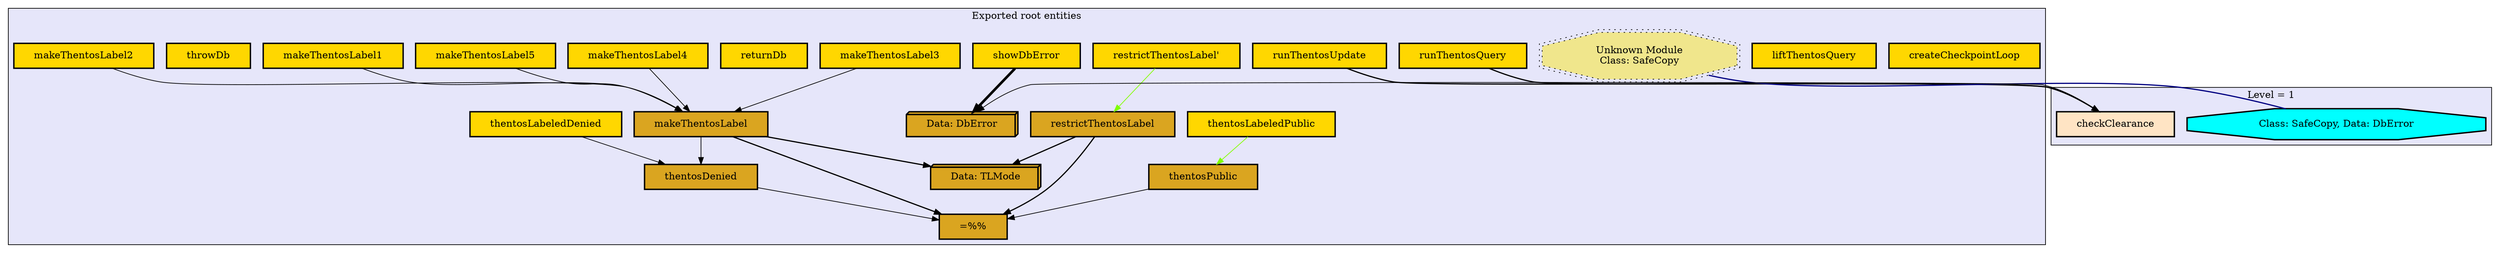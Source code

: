 digraph "Levels within Thentos.DB.Core" {
    node [margin="0.4,0.1"
         ,style=filled];
    subgraph cluster_0 {
        graph [label="Exported root entities"
              ,style=filled
              ,fillcolor=lavender];
        1 [label="=%%"
          ,shape=box
          ,fillcolor=goldenrod
          ,style="filled,bold"];
        2 [label="Data: DbError"
          ,shape=box3d
          ,fillcolor=goldenrod
          ,style="filled,bold"];
        15 [label="Data: TLMode"
           ,shape=box3d
           ,fillcolor=goldenrod
           ,style="filled,bold"];
        20 [label=createCheckpointLoop
           ,shape=box
           ,fillcolor=gold
           ,style="filled,bold"];
        22 [label=liftThentosQuery
           ,shape=box
           ,fillcolor=gold
           ,style="filled,bold"];
        23 [label=makeThentosLabel
           ,shape=box
           ,fillcolor=goldenrod
           ,style="filled,bold"];
        24 [label=makeThentosLabel1
           ,shape=box
           ,fillcolor=gold
           ,style="filled,bold"];
        25 [label=makeThentosLabel2
           ,shape=box
           ,fillcolor=gold
           ,style="filled,bold"];
        26 [label=makeThentosLabel3
           ,shape=box
           ,fillcolor=gold
           ,style="filled,bold"];
        27 [label=makeThentosLabel4
           ,shape=box
           ,fillcolor=gold
           ,style="filled,bold"];
        28 [label=makeThentosLabel5
           ,shape=box
           ,fillcolor=gold
           ,style="filled,bold"];
        30 [label=restrictThentosLabel
           ,shape=box
           ,fillcolor=goldenrod
           ,style="filled,bold"];
        31 [label="restrictThentosLabel'"
           ,shape=box
           ,fillcolor=gold
           ,style="filled,bold"];
        32 [label=returnDb
           ,shape=box
           ,fillcolor=gold
           ,style="filled,bold"];
        33 [label=runThentosQuery
           ,shape=box
           ,fillcolor=gold
           ,style="filled,bold"];
        34 [label=runThentosUpdate
           ,shape=box
           ,fillcolor=gold
           ,style="filled,bold"];
        35 [label=showDbError
           ,shape=box
           ,fillcolor=gold
           ,style="filled,bold"];
        36 [label=thentosDenied
           ,shape=box
           ,fillcolor=goldenrod
           ,style="filled,bold"];
        37 [label=thentosLabeledDenied
           ,shape=box
           ,fillcolor=gold
           ,style="filled,bold"];
        38 [label=thentosLabeledPublic
           ,shape=box
           ,fillcolor=gold
           ,style="filled,bold"];
        39 [label=thentosPublic
           ,shape=box
           ,fillcolor=goldenrod
           ,style="filled,bold"];
        40 [label=throwDb
           ,shape=box
           ,fillcolor=gold
           ,style="filled,bold"];
        41 [label="Unknown Module\nClass: SafeCopy"
           ,shape=doubleoctagon
           ,fillcolor=khaki
           ,style="filled,dotted"];
    }
    subgraph cluster_1 {
        graph [label="Level = 1"
              ,style=filled
              ,fillcolor=lavender];
        19 [label=checkClearance
           ,shape=box
           ,fillcolor=bisque
           ,style="filled,bold"];
        21 [label="Class: SafeCopy, Data: DbError"
           ,shape=octagon
           ,fillcolor=cyan
           ,style="filled,bold"];
    }
    19 -> 2 [penwidth=1
            ,color=black];
    23 -> 1 [penwidth=1.6931471805599454
            ,color=black];
    23 -> 15 [penwidth=1.6931471805599454
             ,color=black];
    23 -> 36 [penwidth=1
             ,color=black];
    24 -> 23 [penwidth=1
             ,color=black];
    25 -> 23 [penwidth=1
             ,color=black];
    26 -> 23 [penwidth=1
             ,color=black];
    27 -> 23 [penwidth=1
             ,color=black];
    28 -> 23 [penwidth=1
             ,color=black];
    30 -> 1 [penwidth=1.6931471805599454
            ,color=black];
    30 -> 15 [penwidth=1.6931471805599454
             ,color=black];
    31 -> 30 [penwidth=1
             ,color=chartreuse];
    33 -> 19 [penwidth=1.6931471805599454
             ,color=black];
    34 -> 19 [penwidth=1.6931471805599454
             ,color=black];
    35 -> 2 [penwidth=3.70805020110221
            ,color=black];
    36 -> 1 [penwidth=1
            ,color=black];
    37 -> 36 [penwidth=1
             ,color=black];
    38 -> 39 [penwidth=1
             ,color=chartreuse];
    39 -> 1 [penwidth=1
            ,color=black];
    41 -> 21 [penwidth=1.6931471805599454
             ,color=navy
             ,dir=none];
}
